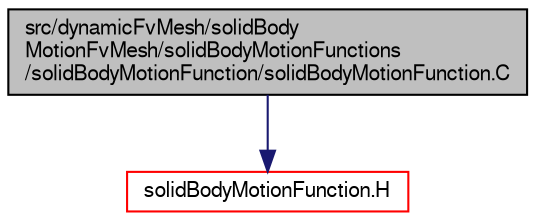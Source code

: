 digraph "src/dynamicFvMesh/solidBodyMotionFvMesh/solidBodyMotionFunctions/solidBodyMotionFunction/solidBodyMotionFunction.C"
{
  bgcolor="transparent";
  edge [fontname="FreeSans",fontsize="10",labelfontname="FreeSans",labelfontsize="10"];
  node [fontname="FreeSans",fontsize="10",shape=record];
  Node0 [label="src/dynamicFvMesh/solidBody\lMotionFvMesh/solidBodyMotionFunctions\l/solidBodyMotionFunction/solidBodyMotionFunction.C",height=0.2,width=0.4,color="black", fillcolor="grey75", style="filled", fontcolor="black"];
  Node0 -> Node1 [color="midnightblue",fontsize="10",style="solid",fontname="FreeSans"];
  Node1 [label="solidBodyMotionFunction.H",height=0.2,width=0.4,color="red",URL="$a00341.html"];
}
